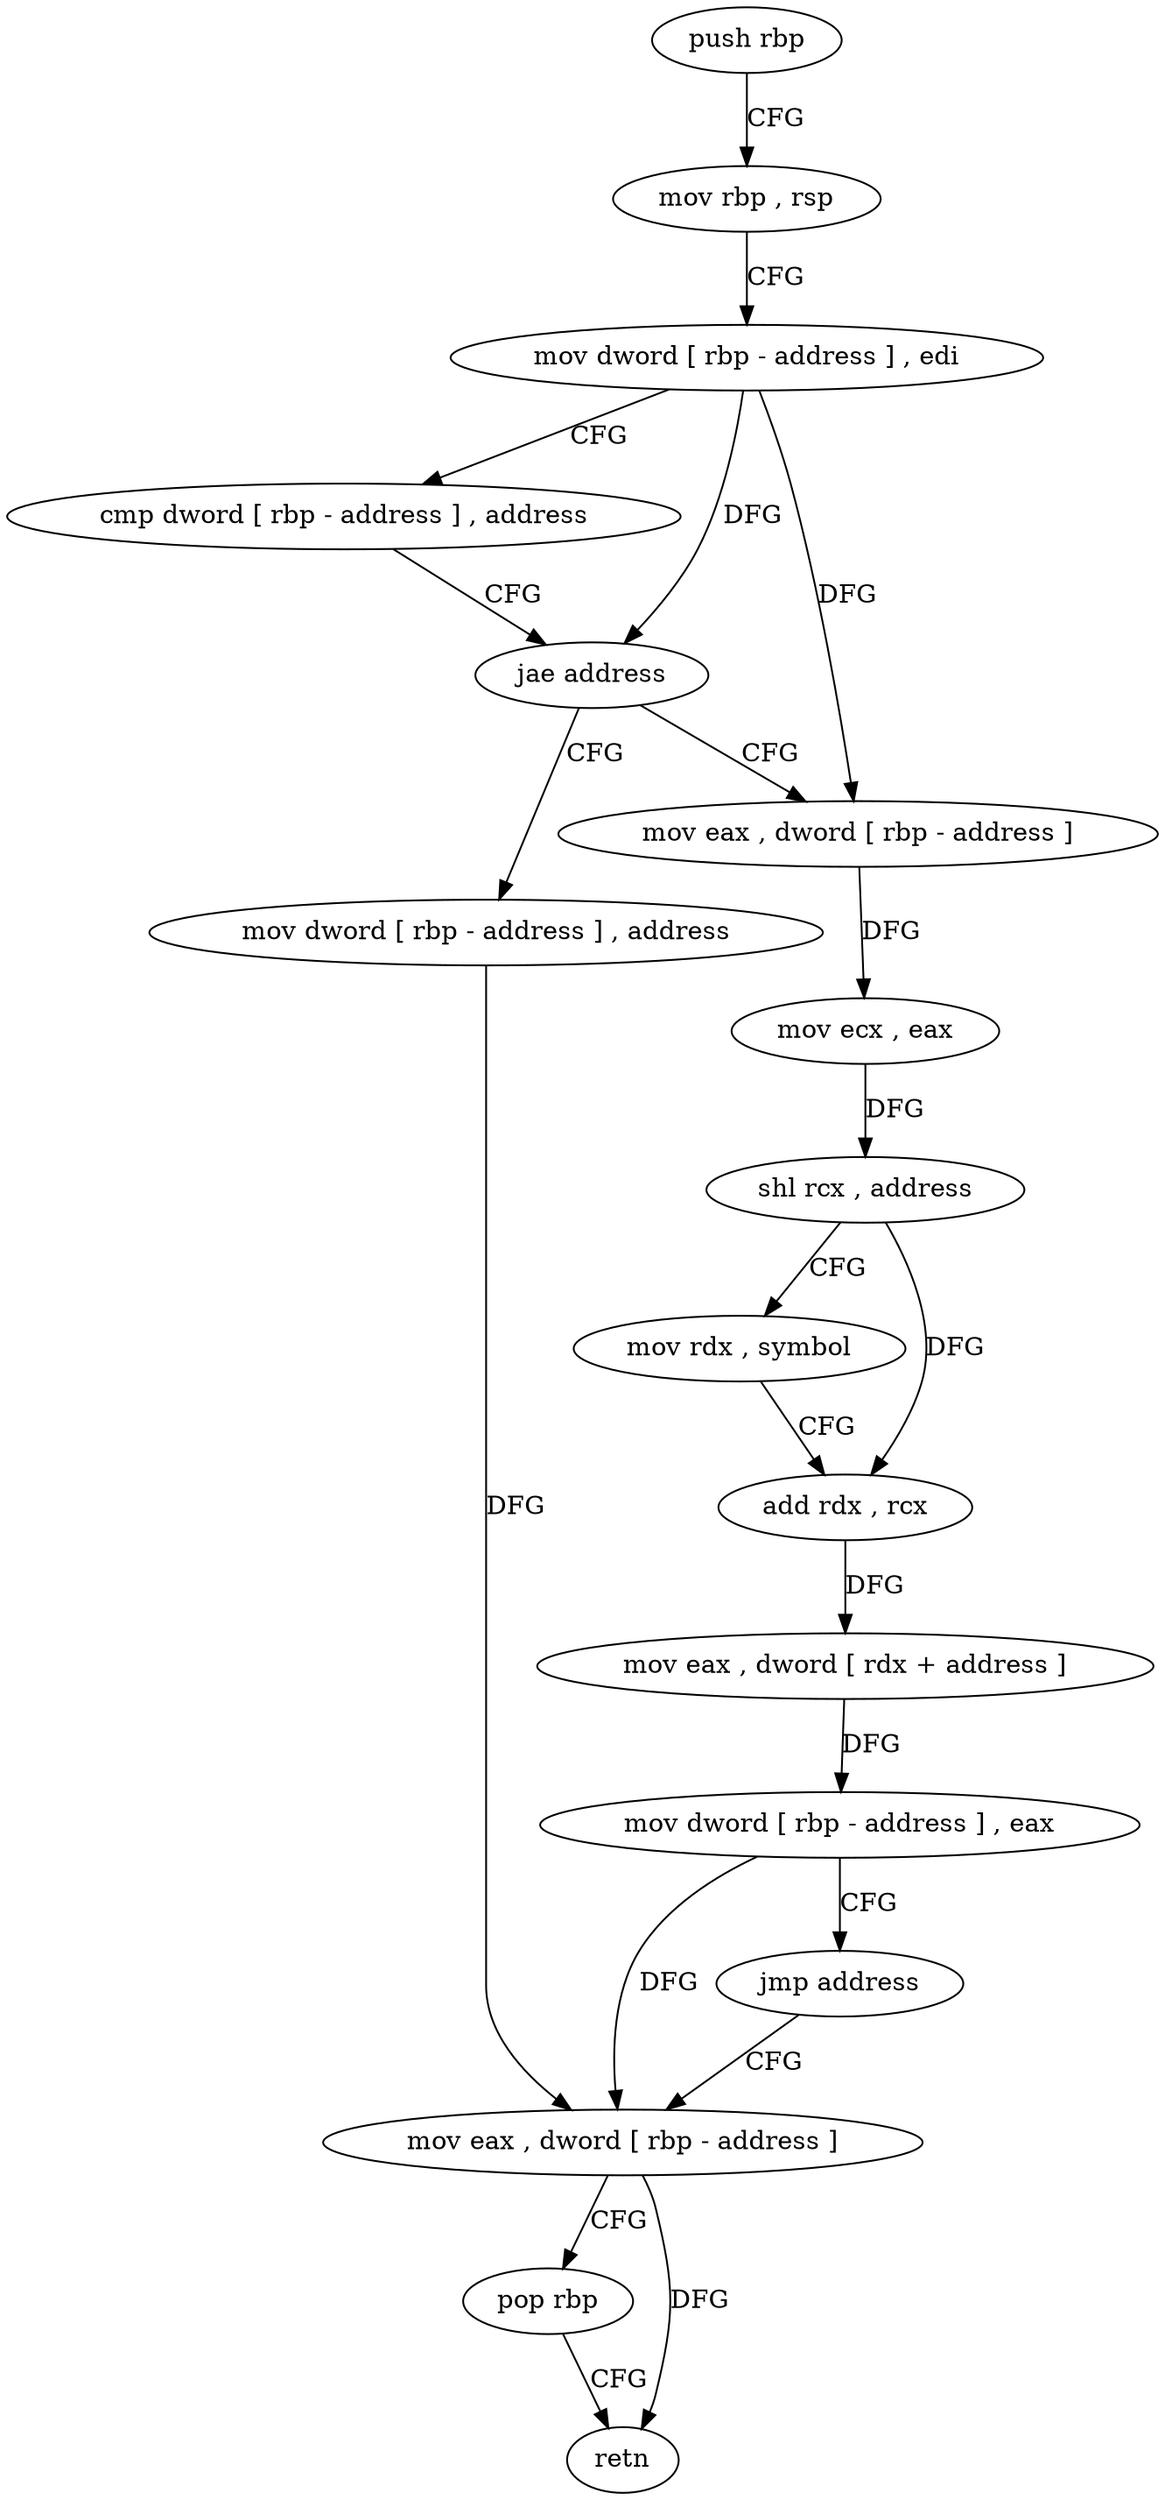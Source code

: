 digraph "func" {
"4302064" [label = "push rbp" ]
"4302065" [label = "mov rbp , rsp" ]
"4302068" [label = "mov dword [ rbp - address ] , edi" ]
"4302071" [label = "cmp dword [ rbp - address ] , address" ]
"4302075" [label = "jae address" ]
"4302114" [label = "mov dword [ rbp - address ] , address" ]
"4302081" [label = "mov eax , dword [ rbp - address ]" ]
"4302121" [label = "mov eax , dword [ rbp - address ]" ]
"4302084" [label = "mov ecx , eax" ]
"4302086" [label = "shl rcx , address" ]
"4302090" [label = "mov rdx , symbol" ]
"4302100" [label = "add rdx , rcx" ]
"4302103" [label = "mov eax , dword [ rdx + address ]" ]
"4302106" [label = "mov dword [ rbp - address ] , eax" ]
"4302109" [label = "jmp address" ]
"4302124" [label = "pop rbp" ]
"4302125" [label = "retn" ]
"4302064" -> "4302065" [ label = "CFG" ]
"4302065" -> "4302068" [ label = "CFG" ]
"4302068" -> "4302071" [ label = "CFG" ]
"4302068" -> "4302075" [ label = "DFG" ]
"4302068" -> "4302081" [ label = "DFG" ]
"4302071" -> "4302075" [ label = "CFG" ]
"4302075" -> "4302114" [ label = "CFG" ]
"4302075" -> "4302081" [ label = "CFG" ]
"4302114" -> "4302121" [ label = "DFG" ]
"4302081" -> "4302084" [ label = "DFG" ]
"4302121" -> "4302124" [ label = "CFG" ]
"4302121" -> "4302125" [ label = "DFG" ]
"4302084" -> "4302086" [ label = "DFG" ]
"4302086" -> "4302090" [ label = "CFG" ]
"4302086" -> "4302100" [ label = "DFG" ]
"4302090" -> "4302100" [ label = "CFG" ]
"4302100" -> "4302103" [ label = "DFG" ]
"4302103" -> "4302106" [ label = "DFG" ]
"4302106" -> "4302109" [ label = "CFG" ]
"4302106" -> "4302121" [ label = "DFG" ]
"4302109" -> "4302121" [ label = "CFG" ]
"4302124" -> "4302125" [ label = "CFG" ]
}
